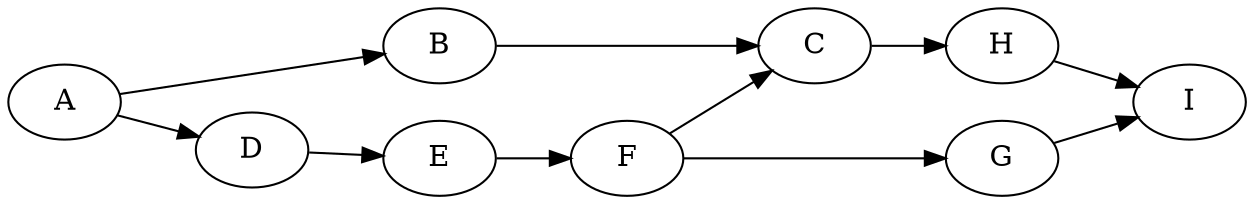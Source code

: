 digraph{
    rankdir=LR
    A -> B
    A -> D
    B -> C
    C -> H
    D -> E
    E -> F
    F -> G
    F -> C
    G -> I
    H -> I
}